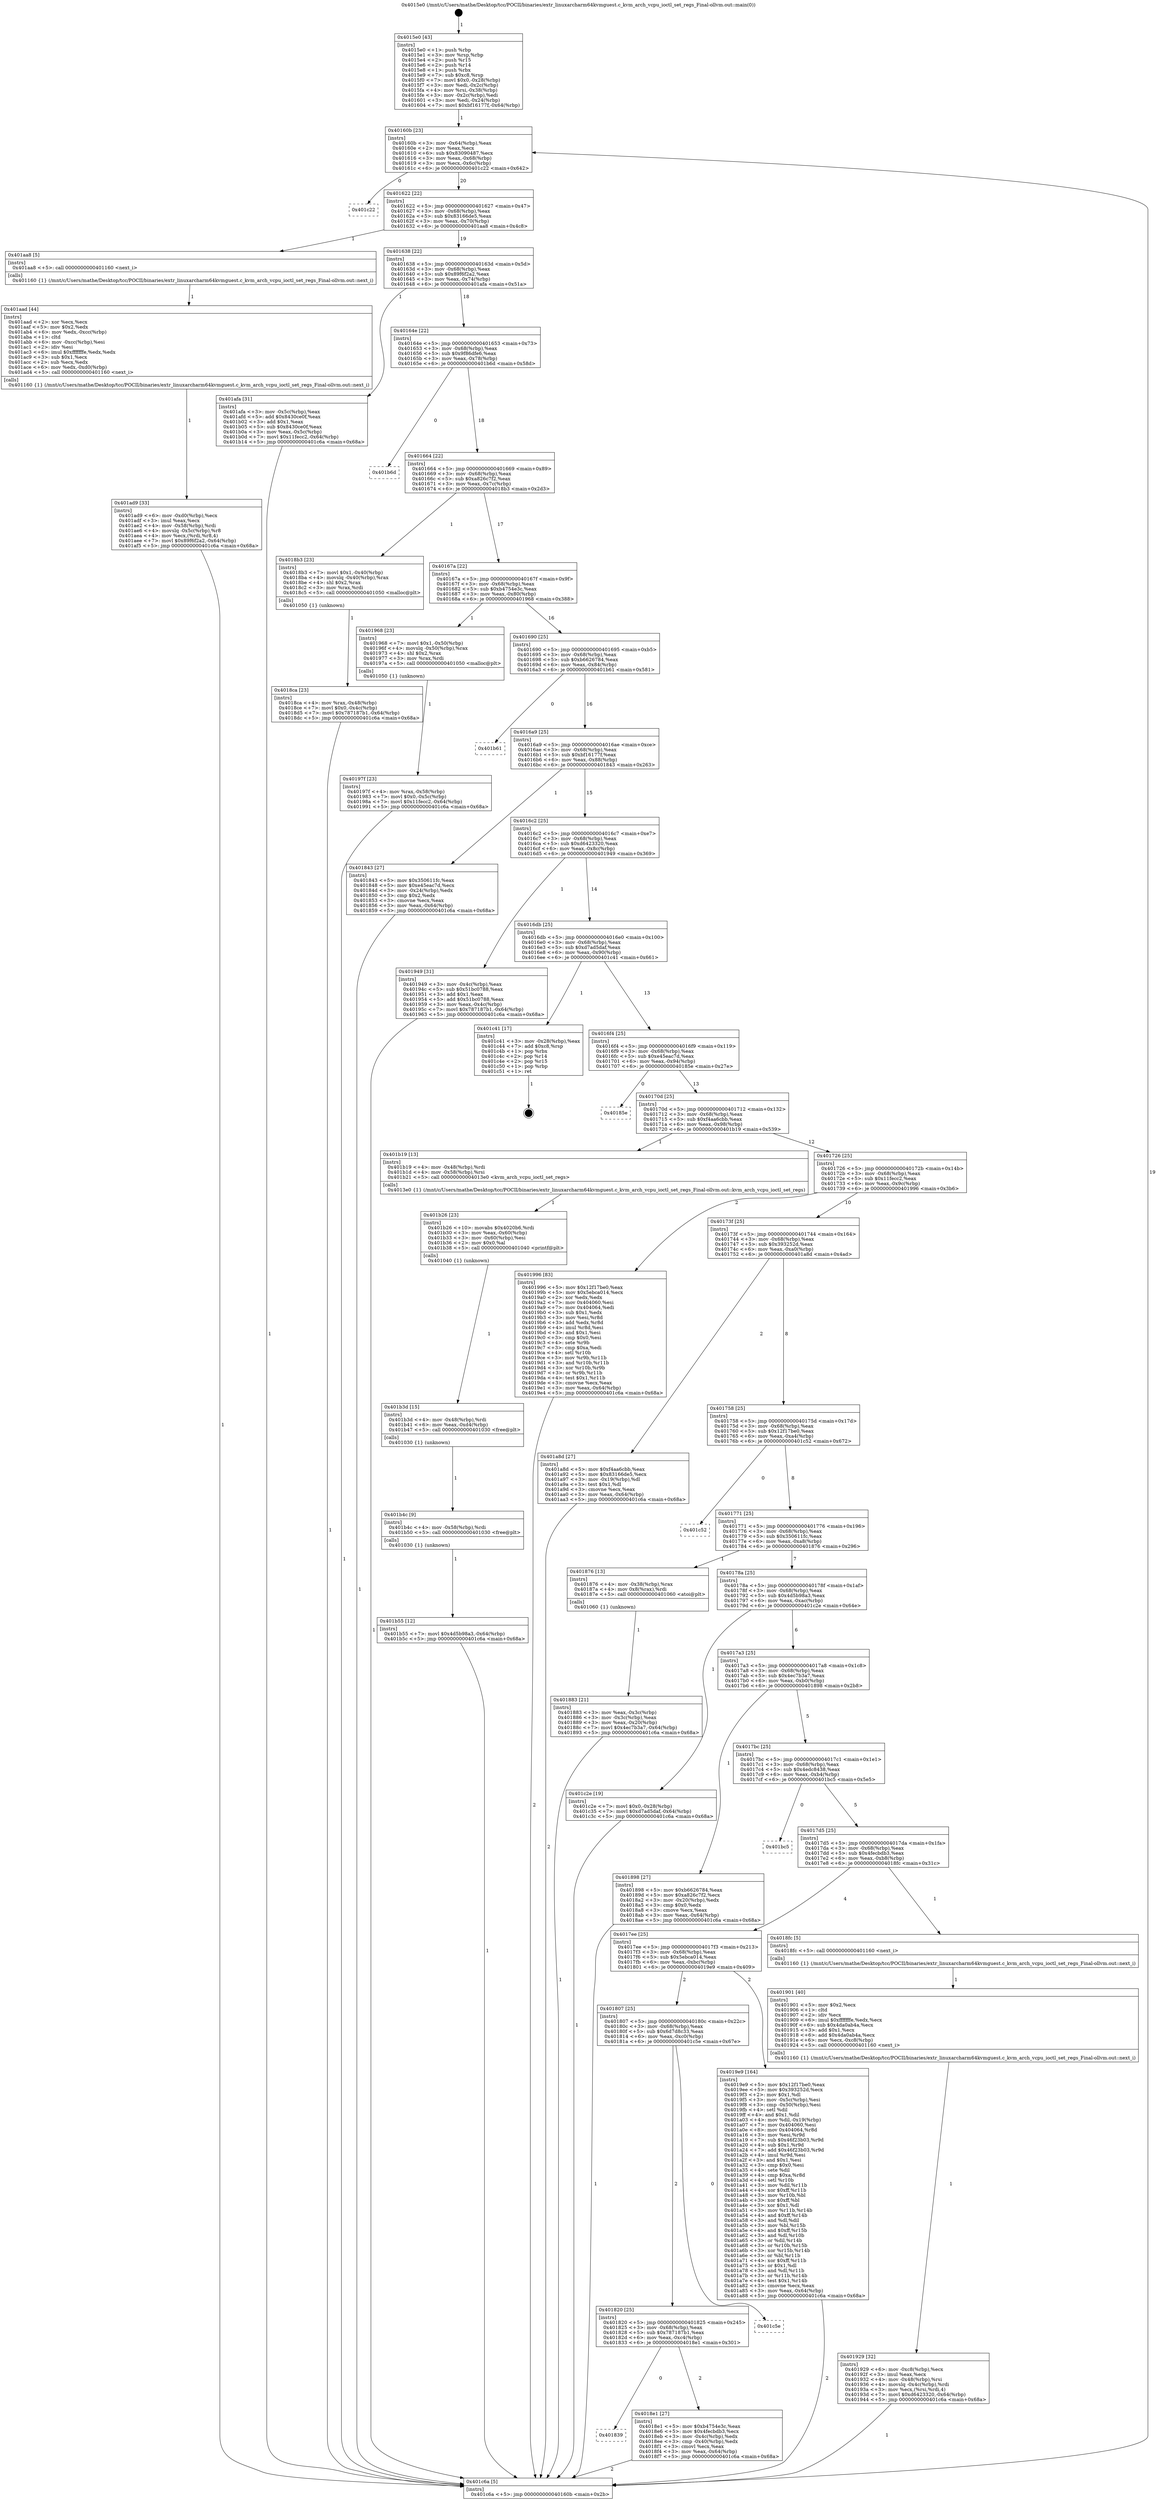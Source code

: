 digraph "0x4015e0" {
  label = "0x4015e0 (/mnt/c/Users/mathe/Desktop/tcc/POCII/binaries/extr_linuxarcharm64kvmguest.c_kvm_arch_vcpu_ioctl_set_regs_Final-ollvm.out::main(0))"
  labelloc = "t"
  node[shape=record]

  Entry [label="",width=0.3,height=0.3,shape=circle,fillcolor=black,style=filled]
  "0x40160b" [label="{
     0x40160b [23]\l
     | [instrs]\l
     &nbsp;&nbsp;0x40160b \<+3\>: mov -0x64(%rbp),%eax\l
     &nbsp;&nbsp;0x40160e \<+2\>: mov %eax,%ecx\l
     &nbsp;&nbsp;0x401610 \<+6\>: sub $0x83090487,%ecx\l
     &nbsp;&nbsp;0x401616 \<+3\>: mov %eax,-0x68(%rbp)\l
     &nbsp;&nbsp;0x401619 \<+3\>: mov %ecx,-0x6c(%rbp)\l
     &nbsp;&nbsp;0x40161c \<+6\>: je 0000000000401c22 \<main+0x642\>\l
  }"]
  "0x401c22" [label="{
     0x401c22\l
  }", style=dashed]
  "0x401622" [label="{
     0x401622 [22]\l
     | [instrs]\l
     &nbsp;&nbsp;0x401622 \<+5\>: jmp 0000000000401627 \<main+0x47\>\l
     &nbsp;&nbsp;0x401627 \<+3\>: mov -0x68(%rbp),%eax\l
     &nbsp;&nbsp;0x40162a \<+5\>: sub $0x83166de5,%eax\l
     &nbsp;&nbsp;0x40162f \<+3\>: mov %eax,-0x70(%rbp)\l
     &nbsp;&nbsp;0x401632 \<+6\>: je 0000000000401aa8 \<main+0x4c8\>\l
  }"]
  Exit [label="",width=0.3,height=0.3,shape=circle,fillcolor=black,style=filled,peripheries=2]
  "0x401aa8" [label="{
     0x401aa8 [5]\l
     | [instrs]\l
     &nbsp;&nbsp;0x401aa8 \<+5\>: call 0000000000401160 \<next_i\>\l
     | [calls]\l
     &nbsp;&nbsp;0x401160 \{1\} (/mnt/c/Users/mathe/Desktop/tcc/POCII/binaries/extr_linuxarcharm64kvmguest.c_kvm_arch_vcpu_ioctl_set_regs_Final-ollvm.out::next_i)\l
  }"]
  "0x401638" [label="{
     0x401638 [22]\l
     | [instrs]\l
     &nbsp;&nbsp;0x401638 \<+5\>: jmp 000000000040163d \<main+0x5d\>\l
     &nbsp;&nbsp;0x40163d \<+3\>: mov -0x68(%rbp),%eax\l
     &nbsp;&nbsp;0x401640 \<+5\>: sub $0x89f6f2a2,%eax\l
     &nbsp;&nbsp;0x401645 \<+3\>: mov %eax,-0x74(%rbp)\l
     &nbsp;&nbsp;0x401648 \<+6\>: je 0000000000401afa \<main+0x51a\>\l
  }"]
  "0x401b55" [label="{
     0x401b55 [12]\l
     | [instrs]\l
     &nbsp;&nbsp;0x401b55 \<+7\>: movl $0x4d5b98a3,-0x64(%rbp)\l
     &nbsp;&nbsp;0x401b5c \<+5\>: jmp 0000000000401c6a \<main+0x68a\>\l
  }"]
  "0x401afa" [label="{
     0x401afa [31]\l
     | [instrs]\l
     &nbsp;&nbsp;0x401afa \<+3\>: mov -0x5c(%rbp),%eax\l
     &nbsp;&nbsp;0x401afd \<+5\>: add $0x8430ce0f,%eax\l
     &nbsp;&nbsp;0x401b02 \<+3\>: add $0x1,%eax\l
     &nbsp;&nbsp;0x401b05 \<+5\>: sub $0x8430ce0f,%eax\l
     &nbsp;&nbsp;0x401b0a \<+3\>: mov %eax,-0x5c(%rbp)\l
     &nbsp;&nbsp;0x401b0d \<+7\>: movl $0x11fecc2,-0x64(%rbp)\l
     &nbsp;&nbsp;0x401b14 \<+5\>: jmp 0000000000401c6a \<main+0x68a\>\l
  }"]
  "0x40164e" [label="{
     0x40164e [22]\l
     | [instrs]\l
     &nbsp;&nbsp;0x40164e \<+5\>: jmp 0000000000401653 \<main+0x73\>\l
     &nbsp;&nbsp;0x401653 \<+3\>: mov -0x68(%rbp),%eax\l
     &nbsp;&nbsp;0x401656 \<+5\>: sub $0x9f86dfe6,%eax\l
     &nbsp;&nbsp;0x40165b \<+3\>: mov %eax,-0x78(%rbp)\l
     &nbsp;&nbsp;0x40165e \<+6\>: je 0000000000401b6d \<main+0x58d\>\l
  }"]
  "0x401b4c" [label="{
     0x401b4c [9]\l
     | [instrs]\l
     &nbsp;&nbsp;0x401b4c \<+4\>: mov -0x58(%rbp),%rdi\l
     &nbsp;&nbsp;0x401b50 \<+5\>: call 0000000000401030 \<free@plt\>\l
     | [calls]\l
     &nbsp;&nbsp;0x401030 \{1\} (unknown)\l
  }"]
  "0x401b6d" [label="{
     0x401b6d\l
  }", style=dashed]
  "0x401664" [label="{
     0x401664 [22]\l
     | [instrs]\l
     &nbsp;&nbsp;0x401664 \<+5\>: jmp 0000000000401669 \<main+0x89\>\l
     &nbsp;&nbsp;0x401669 \<+3\>: mov -0x68(%rbp),%eax\l
     &nbsp;&nbsp;0x40166c \<+5\>: sub $0xa826c7f2,%eax\l
     &nbsp;&nbsp;0x401671 \<+3\>: mov %eax,-0x7c(%rbp)\l
     &nbsp;&nbsp;0x401674 \<+6\>: je 00000000004018b3 \<main+0x2d3\>\l
  }"]
  "0x401b3d" [label="{
     0x401b3d [15]\l
     | [instrs]\l
     &nbsp;&nbsp;0x401b3d \<+4\>: mov -0x48(%rbp),%rdi\l
     &nbsp;&nbsp;0x401b41 \<+6\>: mov %eax,-0xd4(%rbp)\l
     &nbsp;&nbsp;0x401b47 \<+5\>: call 0000000000401030 \<free@plt\>\l
     | [calls]\l
     &nbsp;&nbsp;0x401030 \{1\} (unknown)\l
  }"]
  "0x4018b3" [label="{
     0x4018b3 [23]\l
     | [instrs]\l
     &nbsp;&nbsp;0x4018b3 \<+7\>: movl $0x1,-0x40(%rbp)\l
     &nbsp;&nbsp;0x4018ba \<+4\>: movslq -0x40(%rbp),%rax\l
     &nbsp;&nbsp;0x4018be \<+4\>: shl $0x2,%rax\l
     &nbsp;&nbsp;0x4018c2 \<+3\>: mov %rax,%rdi\l
     &nbsp;&nbsp;0x4018c5 \<+5\>: call 0000000000401050 \<malloc@plt\>\l
     | [calls]\l
     &nbsp;&nbsp;0x401050 \{1\} (unknown)\l
  }"]
  "0x40167a" [label="{
     0x40167a [22]\l
     | [instrs]\l
     &nbsp;&nbsp;0x40167a \<+5\>: jmp 000000000040167f \<main+0x9f\>\l
     &nbsp;&nbsp;0x40167f \<+3\>: mov -0x68(%rbp),%eax\l
     &nbsp;&nbsp;0x401682 \<+5\>: sub $0xb4754e3c,%eax\l
     &nbsp;&nbsp;0x401687 \<+3\>: mov %eax,-0x80(%rbp)\l
     &nbsp;&nbsp;0x40168a \<+6\>: je 0000000000401968 \<main+0x388\>\l
  }"]
  "0x401b26" [label="{
     0x401b26 [23]\l
     | [instrs]\l
     &nbsp;&nbsp;0x401b26 \<+10\>: movabs $0x4020b6,%rdi\l
     &nbsp;&nbsp;0x401b30 \<+3\>: mov %eax,-0x60(%rbp)\l
     &nbsp;&nbsp;0x401b33 \<+3\>: mov -0x60(%rbp),%esi\l
     &nbsp;&nbsp;0x401b36 \<+2\>: mov $0x0,%al\l
     &nbsp;&nbsp;0x401b38 \<+5\>: call 0000000000401040 \<printf@plt\>\l
     | [calls]\l
     &nbsp;&nbsp;0x401040 \{1\} (unknown)\l
  }"]
  "0x401968" [label="{
     0x401968 [23]\l
     | [instrs]\l
     &nbsp;&nbsp;0x401968 \<+7\>: movl $0x1,-0x50(%rbp)\l
     &nbsp;&nbsp;0x40196f \<+4\>: movslq -0x50(%rbp),%rax\l
     &nbsp;&nbsp;0x401973 \<+4\>: shl $0x2,%rax\l
     &nbsp;&nbsp;0x401977 \<+3\>: mov %rax,%rdi\l
     &nbsp;&nbsp;0x40197a \<+5\>: call 0000000000401050 \<malloc@plt\>\l
     | [calls]\l
     &nbsp;&nbsp;0x401050 \{1\} (unknown)\l
  }"]
  "0x401690" [label="{
     0x401690 [25]\l
     | [instrs]\l
     &nbsp;&nbsp;0x401690 \<+5\>: jmp 0000000000401695 \<main+0xb5\>\l
     &nbsp;&nbsp;0x401695 \<+3\>: mov -0x68(%rbp),%eax\l
     &nbsp;&nbsp;0x401698 \<+5\>: sub $0xb6626784,%eax\l
     &nbsp;&nbsp;0x40169d \<+6\>: mov %eax,-0x84(%rbp)\l
     &nbsp;&nbsp;0x4016a3 \<+6\>: je 0000000000401b61 \<main+0x581\>\l
  }"]
  "0x401ad9" [label="{
     0x401ad9 [33]\l
     | [instrs]\l
     &nbsp;&nbsp;0x401ad9 \<+6\>: mov -0xd0(%rbp),%ecx\l
     &nbsp;&nbsp;0x401adf \<+3\>: imul %eax,%ecx\l
     &nbsp;&nbsp;0x401ae2 \<+4\>: mov -0x58(%rbp),%rdi\l
     &nbsp;&nbsp;0x401ae6 \<+4\>: movslq -0x5c(%rbp),%r8\l
     &nbsp;&nbsp;0x401aea \<+4\>: mov %ecx,(%rdi,%r8,4)\l
     &nbsp;&nbsp;0x401aee \<+7\>: movl $0x89f6f2a2,-0x64(%rbp)\l
     &nbsp;&nbsp;0x401af5 \<+5\>: jmp 0000000000401c6a \<main+0x68a\>\l
  }"]
  "0x401b61" [label="{
     0x401b61\l
  }", style=dashed]
  "0x4016a9" [label="{
     0x4016a9 [25]\l
     | [instrs]\l
     &nbsp;&nbsp;0x4016a9 \<+5\>: jmp 00000000004016ae \<main+0xce\>\l
     &nbsp;&nbsp;0x4016ae \<+3\>: mov -0x68(%rbp),%eax\l
     &nbsp;&nbsp;0x4016b1 \<+5\>: sub $0xbf16177f,%eax\l
     &nbsp;&nbsp;0x4016b6 \<+6\>: mov %eax,-0x88(%rbp)\l
     &nbsp;&nbsp;0x4016bc \<+6\>: je 0000000000401843 \<main+0x263\>\l
  }"]
  "0x401aad" [label="{
     0x401aad [44]\l
     | [instrs]\l
     &nbsp;&nbsp;0x401aad \<+2\>: xor %ecx,%ecx\l
     &nbsp;&nbsp;0x401aaf \<+5\>: mov $0x2,%edx\l
     &nbsp;&nbsp;0x401ab4 \<+6\>: mov %edx,-0xcc(%rbp)\l
     &nbsp;&nbsp;0x401aba \<+1\>: cltd\l
     &nbsp;&nbsp;0x401abb \<+6\>: mov -0xcc(%rbp),%esi\l
     &nbsp;&nbsp;0x401ac1 \<+2\>: idiv %esi\l
     &nbsp;&nbsp;0x401ac3 \<+6\>: imul $0xfffffffe,%edx,%edx\l
     &nbsp;&nbsp;0x401ac9 \<+3\>: sub $0x1,%ecx\l
     &nbsp;&nbsp;0x401acc \<+2\>: sub %ecx,%edx\l
     &nbsp;&nbsp;0x401ace \<+6\>: mov %edx,-0xd0(%rbp)\l
     &nbsp;&nbsp;0x401ad4 \<+5\>: call 0000000000401160 \<next_i\>\l
     | [calls]\l
     &nbsp;&nbsp;0x401160 \{1\} (/mnt/c/Users/mathe/Desktop/tcc/POCII/binaries/extr_linuxarcharm64kvmguest.c_kvm_arch_vcpu_ioctl_set_regs_Final-ollvm.out::next_i)\l
  }"]
  "0x401843" [label="{
     0x401843 [27]\l
     | [instrs]\l
     &nbsp;&nbsp;0x401843 \<+5\>: mov $0x350611fc,%eax\l
     &nbsp;&nbsp;0x401848 \<+5\>: mov $0xe45eac7d,%ecx\l
     &nbsp;&nbsp;0x40184d \<+3\>: mov -0x24(%rbp),%edx\l
     &nbsp;&nbsp;0x401850 \<+3\>: cmp $0x2,%edx\l
     &nbsp;&nbsp;0x401853 \<+3\>: cmovne %ecx,%eax\l
     &nbsp;&nbsp;0x401856 \<+3\>: mov %eax,-0x64(%rbp)\l
     &nbsp;&nbsp;0x401859 \<+5\>: jmp 0000000000401c6a \<main+0x68a\>\l
  }"]
  "0x4016c2" [label="{
     0x4016c2 [25]\l
     | [instrs]\l
     &nbsp;&nbsp;0x4016c2 \<+5\>: jmp 00000000004016c7 \<main+0xe7\>\l
     &nbsp;&nbsp;0x4016c7 \<+3\>: mov -0x68(%rbp),%eax\l
     &nbsp;&nbsp;0x4016ca \<+5\>: sub $0xd6423320,%eax\l
     &nbsp;&nbsp;0x4016cf \<+6\>: mov %eax,-0x8c(%rbp)\l
     &nbsp;&nbsp;0x4016d5 \<+6\>: je 0000000000401949 \<main+0x369\>\l
  }"]
  "0x401c6a" [label="{
     0x401c6a [5]\l
     | [instrs]\l
     &nbsp;&nbsp;0x401c6a \<+5\>: jmp 000000000040160b \<main+0x2b\>\l
  }"]
  "0x4015e0" [label="{
     0x4015e0 [43]\l
     | [instrs]\l
     &nbsp;&nbsp;0x4015e0 \<+1\>: push %rbp\l
     &nbsp;&nbsp;0x4015e1 \<+3\>: mov %rsp,%rbp\l
     &nbsp;&nbsp;0x4015e4 \<+2\>: push %r15\l
     &nbsp;&nbsp;0x4015e6 \<+2\>: push %r14\l
     &nbsp;&nbsp;0x4015e8 \<+1\>: push %rbx\l
     &nbsp;&nbsp;0x4015e9 \<+7\>: sub $0xc8,%rsp\l
     &nbsp;&nbsp;0x4015f0 \<+7\>: movl $0x0,-0x28(%rbp)\l
     &nbsp;&nbsp;0x4015f7 \<+3\>: mov %edi,-0x2c(%rbp)\l
     &nbsp;&nbsp;0x4015fa \<+4\>: mov %rsi,-0x38(%rbp)\l
     &nbsp;&nbsp;0x4015fe \<+3\>: mov -0x2c(%rbp),%edi\l
     &nbsp;&nbsp;0x401601 \<+3\>: mov %edi,-0x24(%rbp)\l
     &nbsp;&nbsp;0x401604 \<+7\>: movl $0xbf16177f,-0x64(%rbp)\l
  }"]
  "0x40197f" [label="{
     0x40197f [23]\l
     | [instrs]\l
     &nbsp;&nbsp;0x40197f \<+4\>: mov %rax,-0x58(%rbp)\l
     &nbsp;&nbsp;0x401983 \<+7\>: movl $0x0,-0x5c(%rbp)\l
     &nbsp;&nbsp;0x40198a \<+7\>: movl $0x11fecc2,-0x64(%rbp)\l
     &nbsp;&nbsp;0x401991 \<+5\>: jmp 0000000000401c6a \<main+0x68a\>\l
  }"]
  "0x401949" [label="{
     0x401949 [31]\l
     | [instrs]\l
     &nbsp;&nbsp;0x401949 \<+3\>: mov -0x4c(%rbp),%eax\l
     &nbsp;&nbsp;0x40194c \<+5\>: sub $0x51bc0788,%eax\l
     &nbsp;&nbsp;0x401951 \<+3\>: add $0x1,%eax\l
     &nbsp;&nbsp;0x401954 \<+5\>: add $0x51bc0788,%eax\l
     &nbsp;&nbsp;0x401959 \<+3\>: mov %eax,-0x4c(%rbp)\l
     &nbsp;&nbsp;0x40195c \<+7\>: movl $0x787187b1,-0x64(%rbp)\l
     &nbsp;&nbsp;0x401963 \<+5\>: jmp 0000000000401c6a \<main+0x68a\>\l
  }"]
  "0x4016db" [label="{
     0x4016db [25]\l
     | [instrs]\l
     &nbsp;&nbsp;0x4016db \<+5\>: jmp 00000000004016e0 \<main+0x100\>\l
     &nbsp;&nbsp;0x4016e0 \<+3\>: mov -0x68(%rbp),%eax\l
     &nbsp;&nbsp;0x4016e3 \<+5\>: sub $0xd7ad5daf,%eax\l
     &nbsp;&nbsp;0x4016e8 \<+6\>: mov %eax,-0x90(%rbp)\l
     &nbsp;&nbsp;0x4016ee \<+6\>: je 0000000000401c41 \<main+0x661\>\l
  }"]
  "0x401929" [label="{
     0x401929 [32]\l
     | [instrs]\l
     &nbsp;&nbsp;0x401929 \<+6\>: mov -0xc8(%rbp),%ecx\l
     &nbsp;&nbsp;0x40192f \<+3\>: imul %eax,%ecx\l
     &nbsp;&nbsp;0x401932 \<+4\>: mov -0x48(%rbp),%rsi\l
     &nbsp;&nbsp;0x401936 \<+4\>: movslq -0x4c(%rbp),%rdi\l
     &nbsp;&nbsp;0x40193a \<+3\>: mov %ecx,(%rsi,%rdi,4)\l
     &nbsp;&nbsp;0x40193d \<+7\>: movl $0xd6423320,-0x64(%rbp)\l
     &nbsp;&nbsp;0x401944 \<+5\>: jmp 0000000000401c6a \<main+0x68a\>\l
  }"]
  "0x401c41" [label="{
     0x401c41 [17]\l
     | [instrs]\l
     &nbsp;&nbsp;0x401c41 \<+3\>: mov -0x28(%rbp),%eax\l
     &nbsp;&nbsp;0x401c44 \<+7\>: add $0xc8,%rsp\l
     &nbsp;&nbsp;0x401c4b \<+1\>: pop %rbx\l
     &nbsp;&nbsp;0x401c4c \<+2\>: pop %r14\l
     &nbsp;&nbsp;0x401c4e \<+2\>: pop %r15\l
     &nbsp;&nbsp;0x401c50 \<+1\>: pop %rbp\l
     &nbsp;&nbsp;0x401c51 \<+1\>: ret\l
  }"]
  "0x4016f4" [label="{
     0x4016f4 [25]\l
     | [instrs]\l
     &nbsp;&nbsp;0x4016f4 \<+5\>: jmp 00000000004016f9 \<main+0x119\>\l
     &nbsp;&nbsp;0x4016f9 \<+3\>: mov -0x68(%rbp),%eax\l
     &nbsp;&nbsp;0x4016fc \<+5\>: sub $0xe45eac7d,%eax\l
     &nbsp;&nbsp;0x401701 \<+6\>: mov %eax,-0x94(%rbp)\l
     &nbsp;&nbsp;0x401707 \<+6\>: je 000000000040185e \<main+0x27e\>\l
  }"]
  "0x401901" [label="{
     0x401901 [40]\l
     | [instrs]\l
     &nbsp;&nbsp;0x401901 \<+5\>: mov $0x2,%ecx\l
     &nbsp;&nbsp;0x401906 \<+1\>: cltd\l
     &nbsp;&nbsp;0x401907 \<+2\>: idiv %ecx\l
     &nbsp;&nbsp;0x401909 \<+6\>: imul $0xfffffffe,%edx,%ecx\l
     &nbsp;&nbsp;0x40190f \<+6\>: sub $0x4da0ab4a,%ecx\l
     &nbsp;&nbsp;0x401915 \<+3\>: add $0x1,%ecx\l
     &nbsp;&nbsp;0x401918 \<+6\>: add $0x4da0ab4a,%ecx\l
     &nbsp;&nbsp;0x40191e \<+6\>: mov %ecx,-0xc8(%rbp)\l
     &nbsp;&nbsp;0x401924 \<+5\>: call 0000000000401160 \<next_i\>\l
     | [calls]\l
     &nbsp;&nbsp;0x401160 \{1\} (/mnt/c/Users/mathe/Desktop/tcc/POCII/binaries/extr_linuxarcharm64kvmguest.c_kvm_arch_vcpu_ioctl_set_regs_Final-ollvm.out::next_i)\l
  }"]
  "0x40185e" [label="{
     0x40185e\l
  }", style=dashed]
  "0x40170d" [label="{
     0x40170d [25]\l
     | [instrs]\l
     &nbsp;&nbsp;0x40170d \<+5\>: jmp 0000000000401712 \<main+0x132\>\l
     &nbsp;&nbsp;0x401712 \<+3\>: mov -0x68(%rbp),%eax\l
     &nbsp;&nbsp;0x401715 \<+5\>: sub $0xf4aa6cbb,%eax\l
     &nbsp;&nbsp;0x40171a \<+6\>: mov %eax,-0x98(%rbp)\l
     &nbsp;&nbsp;0x401720 \<+6\>: je 0000000000401b19 \<main+0x539\>\l
  }"]
  "0x401839" [label="{
     0x401839\l
  }", style=dashed]
  "0x401b19" [label="{
     0x401b19 [13]\l
     | [instrs]\l
     &nbsp;&nbsp;0x401b19 \<+4\>: mov -0x48(%rbp),%rdi\l
     &nbsp;&nbsp;0x401b1d \<+4\>: mov -0x58(%rbp),%rsi\l
     &nbsp;&nbsp;0x401b21 \<+5\>: call 00000000004013e0 \<kvm_arch_vcpu_ioctl_set_regs\>\l
     | [calls]\l
     &nbsp;&nbsp;0x4013e0 \{1\} (/mnt/c/Users/mathe/Desktop/tcc/POCII/binaries/extr_linuxarcharm64kvmguest.c_kvm_arch_vcpu_ioctl_set_regs_Final-ollvm.out::kvm_arch_vcpu_ioctl_set_regs)\l
  }"]
  "0x401726" [label="{
     0x401726 [25]\l
     | [instrs]\l
     &nbsp;&nbsp;0x401726 \<+5\>: jmp 000000000040172b \<main+0x14b\>\l
     &nbsp;&nbsp;0x40172b \<+3\>: mov -0x68(%rbp),%eax\l
     &nbsp;&nbsp;0x40172e \<+5\>: sub $0x11fecc2,%eax\l
     &nbsp;&nbsp;0x401733 \<+6\>: mov %eax,-0x9c(%rbp)\l
     &nbsp;&nbsp;0x401739 \<+6\>: je 0000000000401996 \<main+0x3b6\>\l
  }"]
  "0x4018e1" [label="{
     0x4018e1 [27]\l
     | [instrs]\l
     &nbsp;&nbsp;0x4018e1 \<+5\>: mov $0xb4754e3c,%eax\l
     &nbsp;&nbsp;0x4018e6 \<+5\>: mov $0x4fecbdb3,%ecx\l
     &nbsp;&nbsp;0x4018eb \<+3\>: mov -0x4c(%rbp),%edx\l
     &nbsp;&nbsp;0x4018ee \<+3\>: cmp -0x40(%rbp),%edx\l
     &nbsp;&nbsp;0x4018f1 \<+3\>: cmovl %ecx,%eax\l
     &nbsp;&nbsp;0x4018f4 \<+3\>: mov %eax,-0x64(%rbp)\l
     &nbsp;&nbsp;0x4018f7 \<+5\>: jmp 0000000000401c6a \<main+0x68a\>\l
  }"]
  "0x401996" [label="{
     0x401996 [83]\l
     | [instrs]\l
     &nbsp;&nbsp;0x401996 \<+5\>: mov $0x12f17be0,%eax\l
     &nbsp;&nbsp;0x40199b \<+5\>: mov $0x5ebca014,%ecx\l
     &nbsp;&nbsp;0x4019a0 \<+2\>: xor %edx,%edx\l
     &nbsp;&nbsp;0x4019a2 \<+7\>: mov 0x404060,%esi\l
     &nbsp;&nbsp;0x4019a9 \<+7\>: mov 0x404064,%edi\l
     &nbsp;&nbsp;0x4019b0 \<+3\>: sub $0x1,%edx\l
     &nbsp;&nbsp;0x4019b3 \<+3\>: mov %esi,%r8d\l
     &nbsp;&nbsp;0x4019b6 \<+3\>: add %edx,%r8d\l
     &nbsp;&nbsp;0x4019b9 \<+4\>: imul %r8d,%esi\l
     &nbsp;&nbsp;0x4019bd \<+3\>: and $0x1,%esi\l
     &nbsp;&nbsp;0x4019c0 \<+3\>: cmp $0x0,%esi\l
     &nbsp;&nbsp;0x4019c3 \<+4\>: sete %r9b\l
     &nbsp;&nbsp;0x4019c7 \<+3\>: cmp $0xa,%edi\l
     &nbsp;&nbsp;0x4019ca \<+4\>: setl %r10b\l
     &nbsp;&nbsp;0x4019ce \<+3\>: mov %r9b,%r11b\l
     &nbsp;&nbsp;0x4019d1 \<+3\>: and %r10b,%r11b\l
     &nbsp;&nbsp;0x4019d4 \<+3\>: xor %r10b,%r9b\l
     &nbsp;&nbsp;0x4019d7 \<+3\>: or %r9b,%r11b\l
     &nbsp;&nbsp;0x4019da \<+4\>: test $0x1,%r11b\l
     &nbsp;&nbsp;0x4019de \<+3\>: cmovne %ecx,%eax\l
     &nbsp;&nbsp;0x4019e1 \<+3\>: mov %eax,-0x64(%rbp)\l
     &nbsp;&nbsp;0x4019e4 \<+5\>: jmp 0000000000401c6a \<main+0x68a\>\l
  }"]
  "0x40173f" [label="{
     0x40173f [25]\l
     | [instrs]\l
     &nbsp;&nbsp;0x40173f \<+5\>: jmp 0000000000401744 \<main+0x164\>\l
     &nbsp;&nbsp;0x401744 \<+3\>: mov -0x68(%rbp),%eax\l
     &nbsp;&nbsp;0x401747 \<+5\>: sub $0x393252d,%eax\l
     &nbsp;&nbsp;0x40174c \<+6\>: mov %eax,-0xa0(%rbp)\l
     &nbsp;&nbsp;0x401752 \<+6\>: je 0000000000401a8d \<main+0x4ad\>\l
  }"]
  "0x401820" [label="{
     0x401820 [25]\l
     | [instrs]\l
     &nbsp;&nbsp;0x401820 \<+5\>: jmp 0000000000401825 \<main+0x245\>\l
     &nbsp;&nbsp;0x401825 \<+3\>: mov -0x68(%rbp),%eax\l
     &nbsp;&nbsp;0x401828 \<+5\>: sub $0x787187b1,%eax\l
     &nbsp;&nbsp;0x40182d \<+6\>: mov %eax,-0xc4(%rbp)\l
     &nbsp;&nbsp;0x401833 \<+6\>: je 00000000004018e1 \<main+0x301\>\l
  }"]
  "0x401a8d" [label="{
     0x401a8d [27]\l
     | [instrs]\l
     &nbsp;&nbsp;0x401a8d \<+5\>: mov $0xf4aa6cbb,%eax\l
     &nbsp;&nbsp;0x401a92 \<+5\>: mov $0x83166de5,%ecx\l
     &nbsp;&nbsp;0x401a97 \<+3\>: mov -0x19(%rbp),%dl\l
     &nbsp;&nbsp;0x401a9a \<+3\>: test $0x1,%dl\l
     &nbsp;&nbsp;0x401a9d \<+3\>: cmovne %ecx,%eax\l
     &nbsp;&nbsp;0x401aa0 \<+3\>: mov %eax,-0x64(%rbp)\l
     &nbsp;&nbsp;0x401aa3 \<+5\>: jmp 0000000000401c6a \<main+0x68a\>\l
  }"]
  "0x401758" [label="{
     0x401758 [25]\l
     | [instrs]\l
     &nbsp;&nbsp;0x401758 \<+5\>: jmp 000000000040175d \<main+0x17d\>\l
     &nbsp;&nbsp;0x40175d \<+3\>: mov -0x68(%rbp),%eax\l
     &nbsp;&nbsp;0x401760 \<+5\>: sub $0x12f17be0,%eax\l
     &nbsp;&nbsp;0x401765 \<+6\>: mov %eax,-0xa4(%rbp)\l
     &nbsp;&nbsp;0x40176b \<+6\>: je 0000000000401c52 \<main+0x672\>\l
  }"]
  "0x401c5e" [label="{
     0x401c5e\l
  }", style=dashed]
  "0x401c52" [label="{
     0x401c52\l
  }", style=dashed]
  "0x401771" [label="{
     0x401771 [25]\l
     | [instrs]\l
     &nbsp;&nbsp;0x401771 \<+5\>: jmp 0000000000401776 \<main+0x196\>\l
     &nbsp;&nbsp;0x401776 \<+3\>: mov -0x68(%rbp),%eax\l
     &nbsp;&nbsp;0x401779 \<+5\>: sub $0x350611fc,%eax\l
     &nbsp;&nbsp;0x40177e \<+6\>: mov %eax,-0xa8(%rbp)\l
     &nbsp;&nbsp;0x401784 \<+6\>: je 0000000000401876 \<main+0x296\>\l
  }"]
  "0x401807" [label="{
     0x401807 [25]\l
     | [instrs]\l
     &nbsp;&nbsp;0x401807 \<+5\>: jmp 000000000040180c \<main+0x22c\>\l
     &nbsp;&nbsp;0x40180c \<+3\>: mov -0x68(%rbp),%eax\l
     &nbsp;&nbsp;0x40180f \<+5\>: sub $0x6d7d8c33,%eax\l
     &nbsp;&nbsp;0x401814 \<+6\>: mov %eax,-0xc0(%rbp)\l
     &nbsp;&nbsp;0x40181a \<+6\>: je 0000000000401c5e \<main+0x67e\>\l
  }"]
  "0x401876" [label="{
     0x401876 [13]\l
     | [instrs]\l
     &nbsp;&nbsp;0x401876 \<+4\>: mov -0x38(%rbp),%rax\l
     &nbsp;&nbsp;0x40187a \<+4\>: mov 0x8(%rax),%rdi\l
     &nbsp;&nbsp;0x40187e \<+5\>: call 0000000000401060 \<atoi@plt\>\l
     | [calls]\l
     &nbsp;&nbsp;0x401060 \{1\} (unknown)\l
  }"]
  "0x40178a" [label="{
     0x40178a [25]\l
     | [instrs]\l
     &nbsp;&nbsp;0x40178a \<+5\>: jmp 000000000040178f \<main+0x1af\>\l
     &nbsp;&nbsp;0x40178f \<+3\>: mov -0x68(%rbp),%eax\l
     &nbsp;&nbsp;0x401792 \<+5\>: sub $0x4d5b98a3,%eax\l
     &nbsp;&nbsp;0x401797 \<+6\>: mov %eax,-0xac(%rbp)\l
     &nbsp;&nbsp;0x40179d \<+6\>: je 0000000000401c2e \<main+0x64e\>\l
  }"]
  "0x401883" [label="{
     0x401883 [21]\l
     | [instrs]\l
     &nbsp;&nbsp;0x401883 \<+3\>: mov %eax,-0x3c(%rbp)\l
     &nbsp;&nbsp;0x401886 \<+3\>: mov -0x3c(%rbp),%eax\l
     &nbsp;&nbsp;0x401889 \<+3\>: mov %eax,-0x20(%rbp)\l
     &nbsp;&nbsp;0x40188c \<+7\>: movl $0x4ec7b3a7,-0x64(%rbp)\l
     &nbsp;&nbsp;0x401893 \<+5\>: jmp 0000000000401c6a \<main+0x68a\>\l
  }"]
  "0x4019e9" [label="{
     0x4019e9 [164]\l
     | [instrs]\l
     &nbsp;&nbsp;0x4019e9 \<+5\>: mov $0x12f17be0,%eax\l
     &nbsp;&nbsp;0x4019ee \<+5\>: mov $0x393252d,%ecx\l
     &nbsp;&nbsp;0x4019f3 \<+2\>: mov $0x1,%dl\l
     &nbsp;&nbsp;0x4019f5 \<+3\>: mov -0x5c(%rbp),%esi\l
     &nbsp;&nbsp;0x4019f8 \<+3\>: cmp -0x50(%rbp),%esi\l
     &nbsp;&nbsp;0x4019fb \<+4\>: setl %dil\l
     &nbsp;&nbsp;0x4019ff \<+4\>: and $0x1,%dil\l
     &nbsp;&nbsp;0x401a03 \<+4\>: mov %dil,-0x19(%rbp)\l
     &nbsp;&nbsp;0x401a07 \<+7\>: mov 0x404060,%esi\l
     &nbsp;&nbsp;0x401a0e \<+8\>: mov 0x404064,%r8d\l
     &nbsp;&nbsp;0x401a16 \<+3\>: mov %esi,%r9d\l
     &nbsp;&nbsp;0x401a19 \<+7\>: sub $0x46f23b03,%r9d\l
     &nbsp;&nbsp;0x401a20 \<+4\>: sub $0x1,%r9d\l
     &nbsp;&nbsp;0x401a24 \<+7\>: add $0x46f23b03,%r9d\l
     &nbsp;&nbsp;0x401a2b \<+4\>: imul %r9d,%esi\l
     &nbsp;&nbsp;0x401a2f \<+3\>: and $0x1,%esi\l
     &nbsp;&nbsp;0x401a32 \<+3\>: cmp $0x0,%esi\l
     &nbsp;&nbsp;0x401a35 \<+4\>: sete %dil\l
     &nbsp;&nbsp;0x401a39 \<+4\>: cmp $0xa,%r8d\l
     &nbsp;&nbsp;0x401a3d \<+4\>: setl %r10b\l
     &nbsp;&nbsp;0x401a41 \<+3\>: mov %dil,%r11b\l
     &nbsp;&nbsp;0x401a44 \<+4\>: xor $0xff,%r11b\l
     &nbsp;&nbsp;0x401a48 \<+3\>: mov %r10b,%bl\l
     &nbsp;&nbsp;0x401a4b \<+3\>: xor $0xff,%bl\l
     &nbsp;&nbsp;0x401a4e \<+3\>: xor $0x1,%dl\l
     &nbsp;&nbsp;0x401a51 \<+3\>: mov %r11b,%r14b\l
     &nbsp;&nbsp;0x401a54 \<+4\>: and $0xff,%r14b\l
     &nbsp;&nbsp;0x401a58 \<+3\>: and %dl,%dil\l
     &nbsp;&nbsp;0x401a5b \<+3\>: mov %bl,%r15b\l
     &nbsp;&nbsp;0x401a5e \<+4\>: and $0xff,%r15b\l
     &nbsp;&nbsp;0x401a62 \<+3\>: and %dl,%r10b\l
     &nbsp;&nbsp;0x401a65 \<+3\>: or %dil,%r14b\l
     &nbsp;&nbsp;0x401a68 \<+3\>: or %r10b,%r15b\l
     &nbsp;&nbsp;0x401a6b \<+3\>: xor %r15b,%r14b\l
     &nbsp;&nbsp;0x401a6e \<+3\>: or %bl,%r11b\l
     &nbsp;&nbsp;0x401a71 \<+4\>: xor $0xff,%r11b\l
     &nbsp;&nbsp;0x401a75 \<+3\>: or $0x1,%dl\l
     &nbsp;&nbsp;0x401a78 \<+3\>: and %dl,%r11b\l
     &nbsp;&nbsp;0x401a7b \<+3\>: or %r11b,%r14b\l
     &nbsp;&nbsp;0x401a7e \<+4\>: test $0x1,%r14b\l
     &nbsp;&nbsp;0x401a82 \<+3\>: cmovne %ecx,%eax\l
     &nbsp;&nbsp;0x401a85 \<+3\>: mov %eax,-0x64(%rbp)\l
     &nbsp;&nbsp;0x401a88 \<+5\>: jmp 0000000000401c6a \<main+0x68a\>\l
  }"]
  "0x401c2e" [label="{
     0x401c2e [19]\l
     | [instrs]\l
     &nbsp;&nbsp;0x401c2e \<+7\>: movl $0x0,-0x28(%rbp)\l
     &nbsp;&nbsp;0x401c35 \<+7\>: movl $0xd7ad5daf,-0x64(%rbp)\l
     &nbsp;&nbsp;0x401c3c \<+5\>: jmp 0000000000401c6a \<main+0x68a\>\l
  }"]
  "0x4017a3" [label="{
     0x4017a3 [25]\l
     | [instrs]\l
     &nbsp;&nbsp;0x4017a3 \<+5\>: jmp 00000000004017a8 \<main+0x1c8\>\l
     &nbsp;&nbsp;0x4017a8 \<+3\>: mov -0x68(%rbp),%eax\l
     &nbsp;&nbsp;0x4017ab \<+5\>: sub $0x4ec7b3a7,%eax\l
     &nbsp;&nbsp;0x4017b0 \<+6\>: mov %eax,-0xb0(%rbp)\l
     &nbsp;&nbsp;0x4017b6 \<+6\>: je 0000000000401898 \<main+0x2b8\>\l
  }"]
  "0x4017ee" [label="{
     0x4017ee [25]\l
     | [instrs]\l
     &nbsp;&nbsp;0x4017ee \<+5\>: jmp 00000000004017f3 \<main+0x213\>\l
     &nbsp;&nbsp;0x4017f3 \<+3\>: mov -0x68(%rbp),%eax\l
     &nbsp;&nbsp;0x4017f6 \<+5\>: sub $0x5ebca014,%eax\l
     &nbsp;&nbsp;0x4017fb \<+6\>: mov %eax,-0xbc(%rbp)\l
     &nbsp;&nbsp;0x401801 \<+6\>: je 00000000004019e9 \<main+0x409\>\l
  }"]
  "0x401898" [label="{
     0x401898 [27]\l
     | [instrs]\l
     &nbsp;&nbsp;0x401898 \<+5\>: mov $0xb6626784,%eax\l
     &nbsp;&nbsp;0x40189d \<+5\>: mov $0xa826c7f2,%ecx\l
     &nbsp;&nbsp;0x4018a2 \<+3\>: mov -0x20(%rbp),%edx\l
     &nbsp;&nbsp;0x4018a5 \<+3\>: cmp $0x0,%edx\l
     &nbsp;&nbsp;0x4018a8 \<+3\>: cmove %ecx,%eax\l
     &nbsp;&nbsp;0x4018ab \<+3\>: mov %eax,-0x64(%rbp)\l
     &nbsp;&nbsp;0x4018ae \<+5\>: jmp 0000000000401c6a \<main+0x68a\>\l
  }"]
  "0x4017bc" [label="{
     0x4017bc [25]\l
     | [instrs]\l
     &nbsp;&nbsp;0x4017bc \<+5\>: jmp 00000000004017c1 \<main+0x1e1\>\l
     &nbsp;&nbsp;0x4017c1 \<+3\>: mov -0x68(%rbp),%eax\l
     &nbsp;&nbsp;0x4017c4 \<+5\>: sub $0x4edc8438,%eax\l
     &nbsp;&nbsp;0x4017c9 \<+6\>: mov %eax,-0xb4(%rbp)\l
     &nbsp;&nbsp;0x4017cf \<+6\>: je 0000000000401bc5 \<main+0x5e5\>\l
  }"]
  "0x4018ca" [label="{
     0x4018ca [23]\l
     | [instrs]\l
     &nbsp;&nbsp;0x4018ca \<+4\>: mov %rax,-0x48(%rbp)\l
     &nbsp;&nbsp;0x4018ce \<+7\>: movl $0x0,-0x4c(%rbp)\l
     &nbsp;&nbsp;0x4018d5 \<+7\>: movl $0x787187b1,-0x64(%rbp)\l
     &nbsp;&nbsp;0x4018dc \<+5\>: jmp 0000000000401c6a \<main+0x68a\>\l
  }"]
  "0x4018fc" [label="{
     0x4018fc [5]\l
     | [instrs]\l
     &nbsp;&nbsp;0x4018fc \<+5\>: call 0000000000401160 \<next_i\>\l
     | [calls]\l
     &nbsp;&nbsp;0x401160 \{1\} (/mnt/c/Users/mathe/Desktop/tcc/POCII/binaries/extr_linuxarcharm64kvmguest.c_kvm_arch_vcpu_ioctl_set_regs_Final-ollvm.out::next_i)\l
  }"]
  "0x401bc5" [label="{
     0x401bc5\l
  }", style=dashed]
  "0x4017d5" [label="{
     0x4017d5 [25]\l
     | [instrs]\l
     &nbsp;&nbsp;0x4017d5 \<+5\>: jmp 00000000004017da \<main+0x1fa\>\l
     &nbsp;&nbsp;0x4017da \<+3\>: mov -0x68(%rbp),%eax\l
     &nbsp;&nbsp;0x4017dd \<+5\>: sub $0x4fecbdb3,%eax\l
     &nbsp;&nbsp;0x4017e2 \<+6\>: mov %eax,-0xb8(%rbp)\l
     &nbsp;&nbsp;0x4017e8 \<+6\>: je 00000000004018fc \<main+0x31c\>\l
  }"]
  Entry -> "0x4015e0" [label=" 1"]
  "0x40160b" -> "0x401c22" [label=" 0"]
  "0x40160b" -> "0x401622" [label=" 20"]
  "0x401c41" -> Exit [label=" 1"]
  "0x401622" -> "0x401aa8" [label=" 1"]
  "0x401622" -> "0x401638" [label=" 19"]
  "0x401c2e" -> "0x401c6a" [label=" 1"]
  "0x401638" -> "0x401afa" [label=" 1"]
  "0x401638" -> "0x40164e" [label=" 18"]
  "0x401b55" -> "0x401c6a" [label=" 1"]
  "0x40164e" -> "0x401b6d" [label=" 0"]
  "0x40164e" -> "0x401664" [label=" 18"]
  "0x401b4c" -> "0x401b55" [label=" 1"]
  "0x401664" -> "0x4018b3" [label=" 1"]
  "0x401664" -> "0x40167a" [label=" 17"]
  "0x401b3d" -> "0x401b4c" [label=" 1"]
  "0x40167a" -> "0x401968" [label=" 1"]
  "0x40167a" -> "0x401690" [label=" 16"]
  "0x401b26" -> "0x401b3d" [label=" 1"]
  "0x401690" -> "0x401b61" [label=" 0"]
  "0x401690" -> "0x4016a9" [label=" 16"]
  "0x401b19" -> "0x401b26" [label=" 1"]
  "0x4016a9" -> "0x401843" [label=" 1"]
  "0x4016a9" -> "0x4016c2" [label=" 15"]
  "0x401843" -> "0x401c6a" [label=" 1"]
  "0x4015e0" -> "0x40160b" [label=" 1"]
  "0x401c6a" -> "0x40160b" [label=" 19"]
  "0x401afa" -> "0x401c6a" [label=" 1"]
  "0x4016c2" -> "0x401949" [label=" 1"]
  "0x4016c2" -> "0x4016db" [label=" 14"]
  "0x401ad9" -> "0x401c6a" [label=" 1"]
  "0x4016db" -> "0x401c41" [label=" 1"]
  "0x4016db" -> "0x4016f4" [label=" 13"]
  "0x401aad" -> "0x401ad9" [label=" 1"]
  "0x4016f4" -> "0x40185e" [label=" 0"]
  "0x4016f4" -> "0x40170d" [label=" 13"]
  "0x401aa8" -> "0x401aad" [label=" 1"]
  "0x40170d" -> "0x401b19" [label=" 1"]
  "0x40170d" -> "0x401726" [label=" 12"]
  "0x401a8d" -> "0x401c6a" [label=" 2"]
  "0x401726" -> "0x401996" [label=" 2"]
  "0x401726" -> "0x40173f" [label=" 10"]
  "0x4019e9" -> "0x401c6a" [label=" 2"]
  "0x40173f" -> "0x401a8d" [label=" 2"]
  "0x40173f" -> "0x401758" [label=" 8"]
  "0x40197f" -> "0x401c6a" [label=" 1"]
  "0x401758" -> "0x401c52" [label=" 0"]
  "0x401758" -> "0x401771" [label=" 8"]
  "0x401968" -> "0x40197f" [label=" 1"]
  "0x401771" -> "0x401876" [label=" 1"]
  "0x401771" -> "0x40178a" [label=" 7"]
  "0x401876" -> "0x401883" [label=" 1"]
  "0x401883" -> "0x401c6a" [label=" 1"]
  "0x401929" -> "0x401c6a" [label=" 1"]
  "0x40178a" -> "0x401c2e" [label=" 1"]
  "0x40178a" -> "0x4017a3" [label=" 6"]
  "0x401901" -> "0x401929" [label=" 1"]
  "0x4017a3" -> "0x401898" [label=" 1"]
  "0x4017a3" -> "0x4017bc" [label=" 5"]
  "0x401898" -> "0x401c6a" [label=" 1"]
  "0x4018b3" -> "0x4018ca" [label=" 1"]
  "0x4018ca" -> "0x401c6a" [label=" 1"]
  "0x4018e1" -> "0x401c6a" [label=" 2"]
  "0x4017bc" -> "0x401bc5" [label=" 0"]
  "0x4017bc" -> "0x4017d5" [label=" 5"]
  "0x401820" -> "0x401839" [label=" 0"]
  "0x4017d5" -> "0x4018fc" [label=" 1"]
  "0x4017d5" -> "0x4017ee" [label=" 4"]
  "0x4018fc" -> "0x401901" [label=" 1"]
  "0x4017ee" -> "0x4019e9" [label=" 2"]
  "0x4017ee" -> "0x401807" [label=" 2"]
  "0x401949" -> "0x401c6a" [label=" 1"]
  "0x401807" -> "0x401c5e" [label=" 0"]
  "0x401807" -> "0x401820" [label=" 2"]
  "0x401996" -> "0x401c6a" [label=" 2"]
  "0x401820" -> "0x4018e1" [label=" 2"]
}
